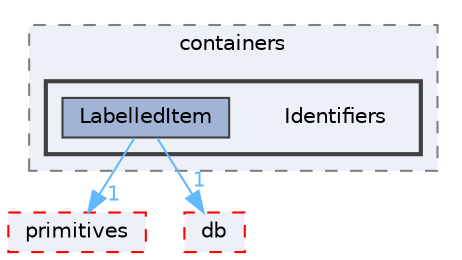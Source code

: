 digraph "src/OpenFOAM/containers/Identifiers"
{
 // LATEX_PDF_SIZE
  bgcolor="transparent";
  edge [fontname=Helvetica,fontsize=10,labelfontname=Helvetica,labelfontsize=10];
  node [fontname=Helvetica,fontsize=10,shape=box,height=0.2,width=0.4];
  compound=true
  subgraph clusterdir_19d0872053bde092be81d7fe3f56cbf7 {
    graph [ bgcolor="#edf0f7", pencolor="grey50", label="containers", fontname=Helvetica,fontsize=10 style="filled,dashed", URL="dir_19d0872053bde092be81d7fe3f56cbf7.html",tooltip=""]
  subgraph clusterdir_7b02221aae33c3dde3ca692245a81729 {
    graph [ bgcolor="#edf0f7", pencolor="grey25", label="", fontname=Helvetica,fontsize=10 style="filled,bold", URL="dir_7b02221aae33c3dde3ca692245a81729.html",tooltip=""]
    dir_7b02221aae33c3dde3ca692245a81729 [shape=plaintext, label="Identifiers"];
  dir_d9247f61cc104f7d5c573cef818008fe [label="LabelledItem", fillcolor="#a2b4d6", color="grey25", style="filled", URL="dir_d9247f61cc104f7d5c573cef818008fe.html",tooltip=""];
  }
  }
  dir_3e50f45338116b169052b428016851aa [label="primitives", fillcolor="#edf0f7", color="red", style="filled,dashed", URL="dir_3e50f45338116b169052b428016851aa.html",tooltip=""];
  dir_63c634f7a7cfd679ac26c67fb30fc32f [label="db", fillcolor="#edf0f7", color="red", style="filled,dashed", URL="dir_63c634f7a7cfd679ac26c67fb30fc32f.html",tooltip=""];
  dir_d9247f61cc104f7d5c573cef818008fe->dir_3e50f45338116b169052b428016851aa [headlabel="1", labeldistance=1.5 headhref="dir_002060_003069.html" href="dir_002060_003069.html" color="steelblue1" fontcolor="steelblue1"];
  dir_d9247f61cc104f7d5c573cef818008fe->dir_63c634f7a7cfd679ac26c67fb30fc32f [headlabel="1", labeldistance=1.5 headhref="dir_002060_000817.html" href="dir_002060_000817.html" color="steelblue1" fontcolor="steelblue1"];
}

